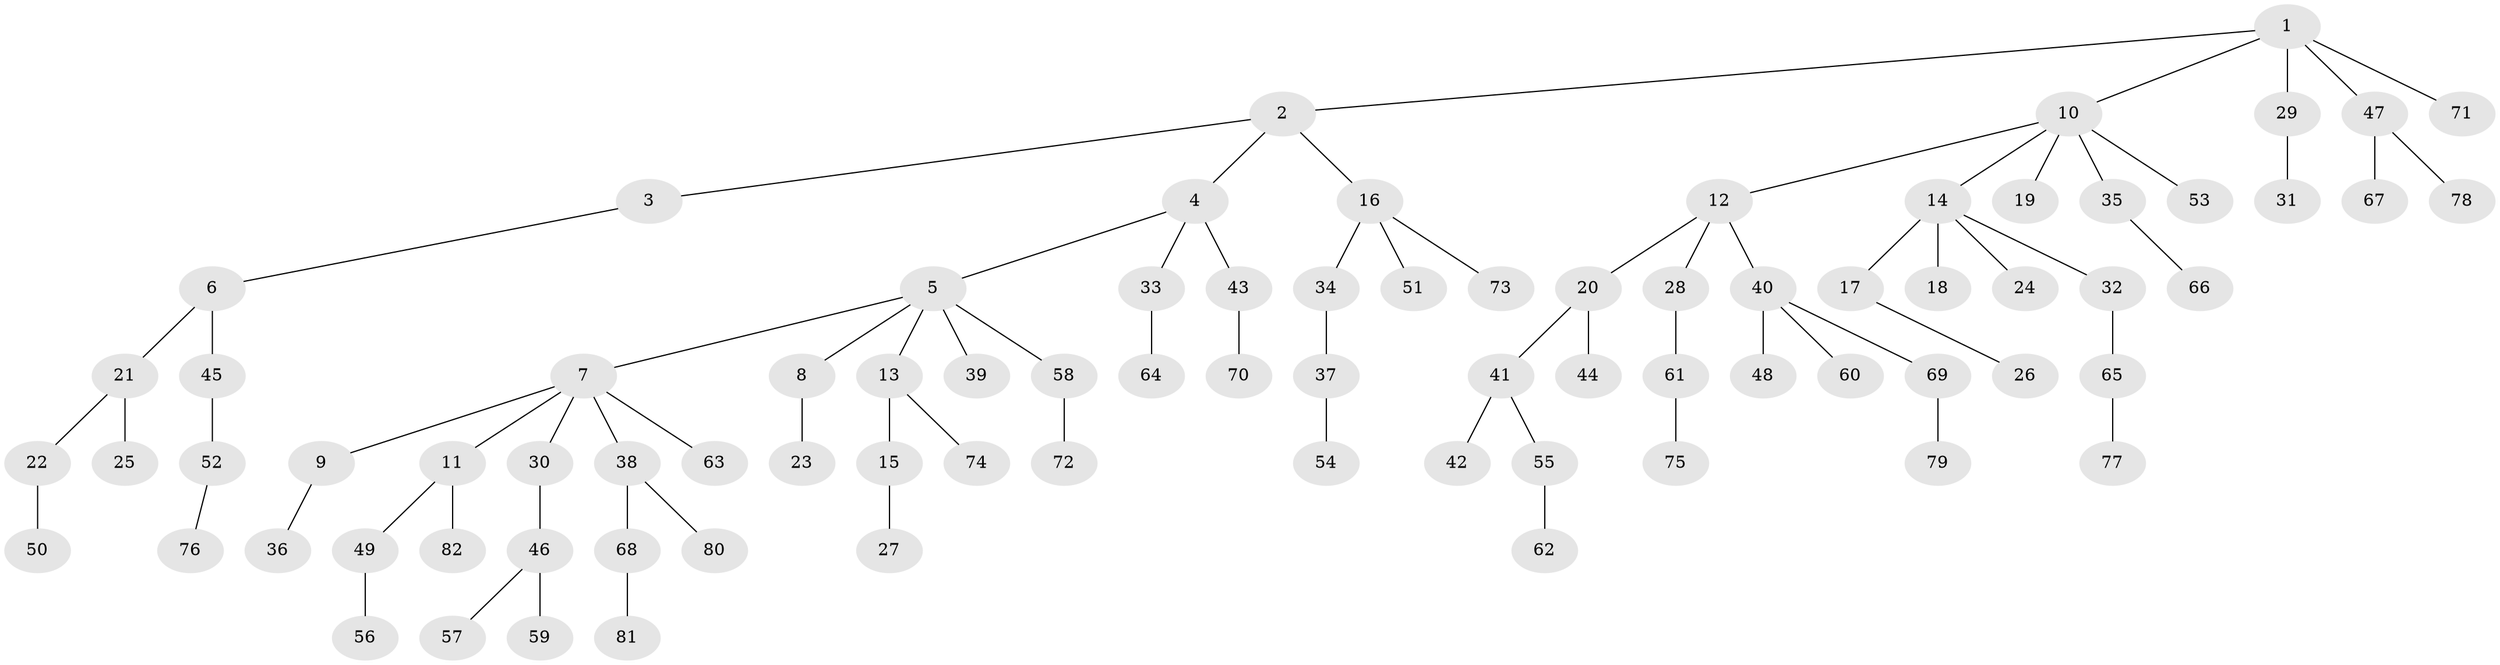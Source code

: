 // Generated by graph-tools (version 1.1) at 2025/26/03/09/25 03:26:29]
// undirected, 82 vertices, 81 edges
graph export_dot {
graph [start="1"]
  node [color=gray90,style=filled];
  1;
  2;
  3;
  4;
  5;
  6;
  7;
  8;
  9;
  10;
  11;
  12;
  13;
  14;
  15;
  16;
  17;
  18;
  19;
  20;
  21;
  22;
  23;
  24;
  25;
  26;
  27;
  28;
  29;
  30;
  31;
  32;
  33;
  34;
  35;
  36;
  37;
  38;
  39;
  40;
  41;
  42;
  43;
  44;
  45;
  46;
  47;
  48;
  49;
  50;
  51;
  52;
  53;
  54;
  55;
  56;
  57;
  58;
  59;
  60;
  61;
  62;
  63;
  64;
  65;
  66;
  67;
  68;
  69;
  70;
  71;
  72;
  73;
  74;
  75;
  76;
  77;
  78;
  79;
  80;
  81;
  82;
  1 -- 2;
  1 -- 10;
  1 -- 29;
  1 -- 47;
  1 -- 71;
  2 -- 3;
  2 -- 4;
  2 -- 16;
  3 -- 6;
  4 -- 5;
  4 -- 33;
  4 -- 43;
  5 -- 7;
  5 -- 8;
  5 -- 13;
  5 -- 39;
  5 -- 58;
  6 -- 21;
  6 -- 45;
  7 -- 9;
  7 -- 11;
  7 -- 30;
  7 -- 38;
  7 -- 63;
  8 -- 23;
  9 -- 36;
  10 -- 12;
  10 -- 14;
  10 -- 19;
  10 -- 35;
  10 -- 53;
  11 -- 49;
  11 -- 82;
  12 -- 20;
  12 -- 28;
  12 -- 40;
  13 -- 15;
  13 -- 74;
  14 -- 17;
  14 -- 18;
  14 -- 24;
  14 -- 32;
  15 -- 27;
  16 -- 34;
  16 -- 51;
  16 -- 73;
  17 -- 26;
  20 -- 41;
  20 -- 44;
  21 -- 22;
  21 -- 25;
  22 -- 50;
  28 -- 61;
  29 -- 31;
  30 -- 46;
  32 -- 65;
  33 -- 64;
  34 -- 37;
  35 -- 66;
  37 -- 54;
  38 -- 68;
  38 -- 80;
  40 -- 48;
  40 -- 60;
  40 -- 69;
  41 -- 42;
  41 -- 55;
  43 -- 70;
  45 -- 52;
  46 -- 57;
  46 -- 59;
  47 -- 67;
  47 -- 78;
  49 -- 56;
  52 -- 76;
  55 -- 62;
  58 -- 72;
  61 -- 75;
  65 -- 77;
  68 -- 81;
  69 -- 79;
}
